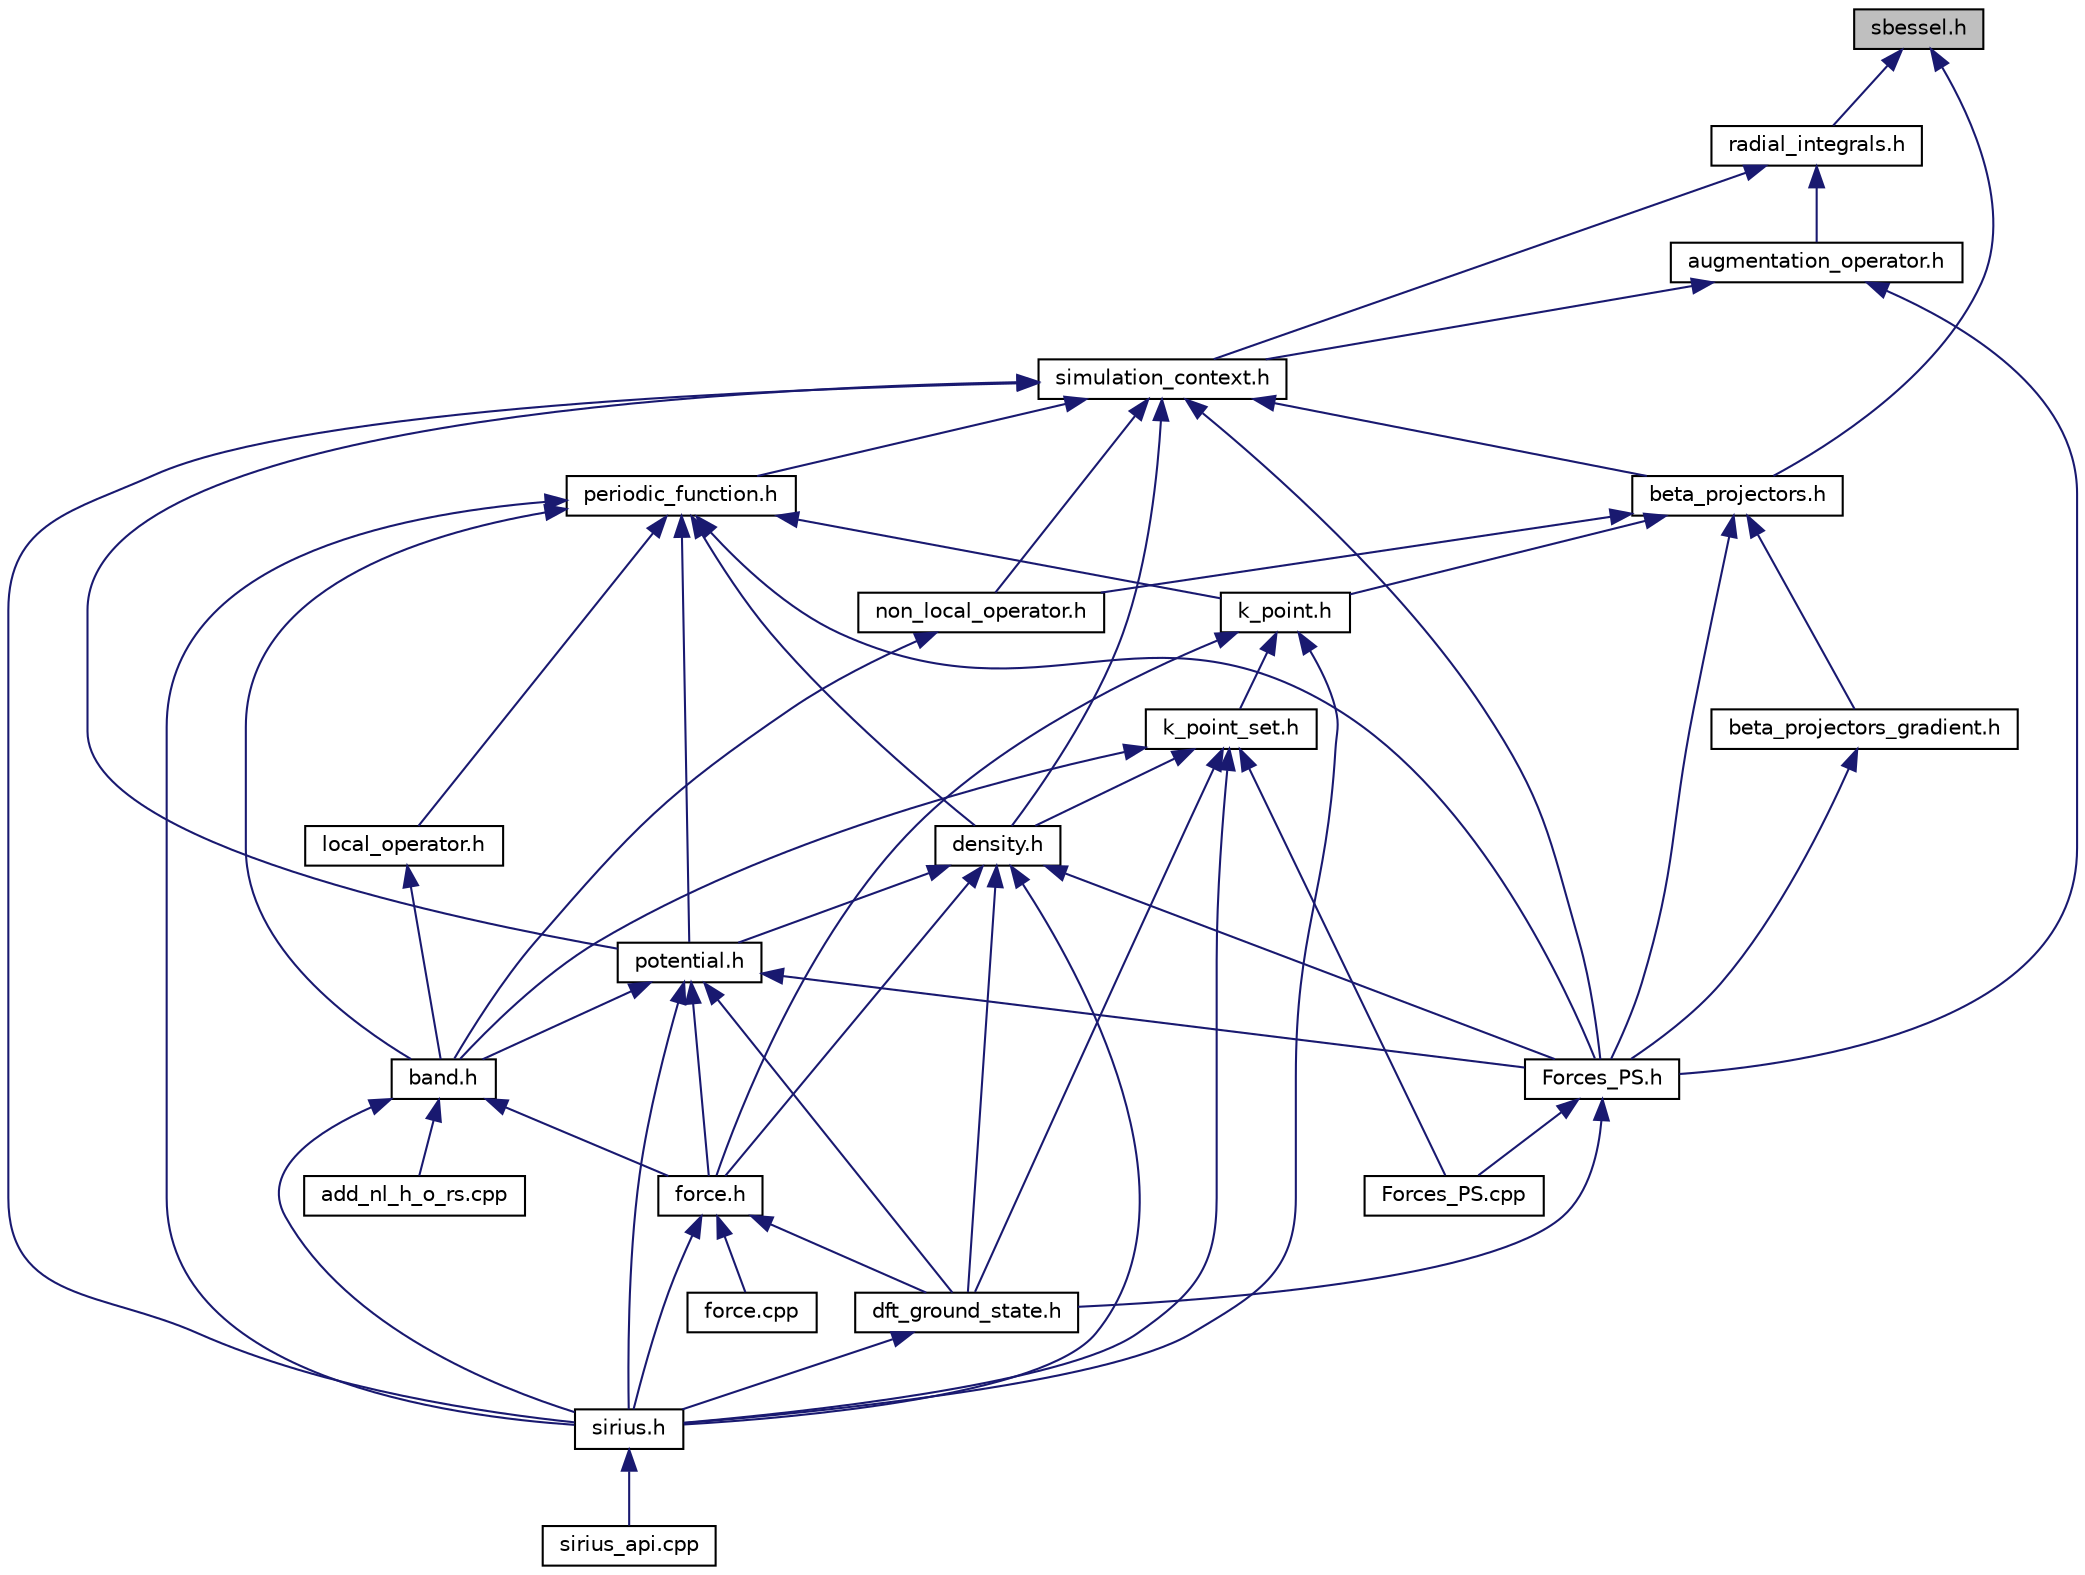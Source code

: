 digraph "sbessel.h"
{
 // INTERACTIVE_SVG=YES
  edge [fontname="Helvetica",fontsize="10",labelfontname="Helvetica",labelfontsize="10"];
  node [fontname="Helvetica",fontsize="10",shape=record];
  Node1 [label="sbessel.h",height=0.2,width=0.4,color="black", fillcolor="grey75", style="filled", fontcolor="black"];
  Node1 -> Node2 [dir="back",color="midnightblue",fontsize="10",style="solid",fontname="Helvetica"];
  Node2 [label="radial_integrals.h",height=0.2,width=0.4,color="black", fillcolor="white", style="filled",URL="$radial__integrals_8h.html",tooltip="Representation of various radial integrals. "];
  Node2 -> Node3 [dir="back",color="midnightblue",fontsize="10",style="solid",fontname="Helvetica"];
  Node3 [label="augmentation_operator.h",height=0.2,width=0.4,color="black", fillcolor="white", style="filled",URL="$augmentation__operator_8h.html",tooltip="Contains implementation of sirius::Augmentation_operator class. "];
  Node3 -> Node4 [dir="back",color="midnightblue",fontsize="10",style="solid",fontname="Helvetica"];
  Node4 [label="simulation_context.h",height=0.2,width=0.4,color="black", fillcolor="white", style="filled",URL="$simulation__context_8h.html",tooltip="Contains definition and implementation of Simulation_parameters and Simulation_context classes..."];
  Node4 -> Node5 [dir="back",color="midnightblue",fontsize="10",style="solid",fontname="Helvetica"];
  Node5 [label="periodic_function.h",height=0.2,width=0.4,color="black", fillcolor="white", style="filled",URL="$periodic__function_8h.html",tooltip="Contains declaration and partial implementation of sirius::Periodic_function class. "];
  Node5 -> Node6 [dir="back",color="midnightblue",fontsize="10",style="solid",fontname="Helvetica"];
  Node6 [label="band.h",height=0.2,width=0.4,color="black", fillcolor="white", style="filled",URL="$band_8h.html",tooltip="Contains declaration and partial implementation of sirius::Band class. "];
  Node6 -> Node7 [dir="back",color="midnightblue",fontsize="10",style="solid",fontname="Helvetica"];
  Node7 [label="add_nl_h_o_rs.cpp",height=0.2,width=0.4,color="black", fillcolor="white", style="filled",URL="$add__nl__h__o__rs_8cpp_source.html"];
  Node6 -> Node8 [dir="back",color="midnightblue",fontsize="10",style="solid",fontname="Helvetica"];
  Node8 [label="force.h",height=0.2,width=0.4,color="black", fillcolor="white", style="filled",URL="$force_8h.html",tooltip="Contains definition of sirius::Force class. "];
  Node8 -> Node9 [dir="back",color="midnightblue",fontsize="10",style="solid",fontname="Helvetica"];
  Node9 [label="dft_ground_state.h",height=0.2,width=0.4,color="black", fillcolor="white", style="filled",URL="$dft__ground__state_8h.html",tooltip="Contains definition and partial implementation of sirius::DFT_ground_state class. ..."];
  Node9 -> Node10 [dir="back",color="midnightblue",fontsize="10",style="solid",fontname="Helvetica"];
  Node10 [label="sirius.h",height=0.2,width=0.4,color="black", fillcolor="white", style="filled",URL="$sirius_8h.html",tooltip="\"All-in-one\" include file. "];
  Node10 -> Node11 [dir="back",color="midnightblue",fontsize="10",style="solid",fontname="Helvetica"];
  Node11 [label="sirius_api.cpp",height=0.2,width=0.4,color="black", fillcolor="white", style="filled",URL="$sirius__api_8cpp.html",tooltip="Fortran API. "];
  Node8 -> Node12 [dir="back",color="midnightblue",fontsize="10",style="solid",fontname="Helvetica"];
  Node12 [label="force.cpp",height=0.2,width=0.4,color="black", fillcolor="white", style="filled",URL="$force_8cpp.html",tooltip="Contains implementation of sirius::Force class. "];
  Node8 -> Node10 [dir="back",color="midnightblue",fontsize="10",style="solid",fontname="Helvetica"];
  Node6 -> Node10 [dir="back",color="midnightblue",fontsize="10",style="solid",fontname="Helvetica"];
  Node5 -> Node13 [dir="back",color="midnightblue",fontsize="10",style="solid",fontname="Helvetica"];
  Node13 [label="k_point.h",height=0.2,width=0.4,color="black", fillcolor="white", style="filled",URL="$k__point_8h.html",tooltip="Contains definition and partial implementation of sirius::K_point class. "];
  Node13 -> Node14 [dir="back",color="midnightblue",fontsize="10",style="solid",fontname="Helvetica"];
  Node14 [label="k_point_set.h",height=0.2,width=0.4,color="black", fillcolor="white", style="filled",URL="$k__point__set_8h.html",tooltip="Contains declaration and partial implementation of sirius::K_point_set class. "];
  Node14 -> Node6 [dir="back",color="midnightblue",fontsize="10",style="solid",fontname="Helvetica"];
  Node14 -> Node15 [dir="back",color="midnightblue",fontsize="10",style="solid",fontname="Helvetica"];
  Node15 [label="density.h",height=0.2,width=0.4,color="black", fillcolor="white", style="filled",URL="$density_8h.html",tooltip="Contains definition and partial implementation of sirius::Density class. "];
  Node15 -> Node16 [dir="back",color="midnightblue",fontsize="10",style="solid",fontname="Helvetica"];
  Node16 [label="potential.h",height=0.2,width=0.4,color="black", fillcolor="white", style="filled",URL="$potential_8h.html",tooltip="Contains declaration and partial implementation of sirius::Potential class. "];
  Node16 -> Node6 [dir="back",color="midnightblue",fontsize="10",style="solid",fontname="Helvetica"];
  Node16 -> Node9 [dir="back",color="midnightblue",fontsize="10",style="solid",fontname="Helvetica"];
  Node16 -> Node8 [dir="back",color="midnightblue",fontsize="10",style="solid",fontname="Helvetica"];
  Node16 -> Node17 [dir="back",color="midnightblue",fontsize="10",style="solid",fontname="Helvetica"];
  Node17 [label="Forces_PS.h",height=0.2,width=0.4,color="black", fillcolor="white", style="filled",URL="$_forces___p_s_8h_source.html"];
  Node17 -> Node9 [dir="back",color="midnightblue",fontsize="10",style="solid",fontname="Helvetica"];
  Node17 -> Node18 [dir="back",color="midnightblue",fontsize="10",style="solid",fontname="Helvetica"];
  Node18 [label="Forces_PS.cpp",height=0.2,width=0.4,color="black", fillcolor="white", style="filled",URL="$_forces___p_s_8cpp_source.html"];
  Node16 -> Node10 [dir="back",color="midnightblue",fontsize="10",style="solid",fontname="Helvetica"];
  Node15 -> Node9 [dir="back",color="midnightblue",fontsize="10",style="solid",fontname="Helvetica"];
  Node15 -> Node8 [dir="back",color="midnightblue",fontsize="10",style="solid",fontname="Helvetica"];
  Node15 -> Node17 [dir="back",color="midnightblue",fontsize="10",style="solid",fontname="Helvetica"];
  Node15 -> Node10 [dir="back",color="midnightblue",fontsize="10",style="solid",fontname="Helvetica"];
  Node14 -> Node9 [dir="back",color="midnightblue",fontsize="10",style="solid",fontname="Helvetica"];
  Node14 -> Node18 [dir="back",color="midnightblue",fontsize="10",style="solid",fontname="Helvetica"];
  Node14 -> Node10 [dir="back",color="midnightblue",fontsize="10",style="solid",fontname="Helvetica"];
  Node13 -> Node8 [dir="back",color="midnightblue",fontsize="10",style="solid",fontname="Helvetica"];
  Node13 -> Node10 [dir="back",color="midnightblue",fontsize="10",style="solid",fontname="Helvetica"];
  Node5 -> Node16 [dir="back",color="midnightblue",fontsize="10",style="solid",fontname="Helvetica"];
  Node5 -> Node15 [dir="back",color="midnightblue",fontsize="10",style="solid",fontname="Helvetica"];
  Node5 -> Node19 [dir="back",color="midnightblue",fontsize="10",style="solid",fontname="Helvetica"];
  Node19 [label="local_operator.h",height=0.2,width=0.4,color="black", fillcolor="white", style="filled",URL="$local__operator_8h.html",tooltip="Contains declaration and implementation of sirius::Local_operator class. "];
  Node19 -> Node6 [dir="back",color="midnightblue",fontsize="10",style="solid",fontname="Helvetica"];
  Node5 -> Node17 [dir="back",color="midnightblue",fontsize="10",style="solid",fontname="Helvetica"];
  Node5 -> Node10 [dir="back",color="midnightblue",fontsize="10",style="solid",fontname="Helvetica"];
  Node4 -> Node20 [dir="back",color="midnightblue",fontsize="10",style="solid",fontname="Helvetica"];
  Node20 [label="beta_projectors.h",height=0.2,width=0.4,color="black", fillcolor="white", style="filled",URL="$beta__projectors_8h.html",tooltip="Contains declaration and implementation of sirius::Beta_projectors class. "];
  Node20 -> Node13 [dir="back",color="midnightblue",fontsize="10",style="solid",fontname="Helvetica"];
  Node20 -> Node21 [dir="back",color="midnightblue",fontsize="10",style="solid",fontname="Helvetica"];
  Node21 [label="non_local_operator.h",height=0.2,width=0.4,color="black", fillcolor="white", style="filled",URL="$non__local__operator_8h.html",tooltip="Contains declaration and implementation of sirius::Non_local_operator class. "];
  Node21 -> Node6 [dir="back",color="midnightblue",fontsize="10",style="solid",fontname="Helvetica"];
  Node20 -> Node22 [dir="back",color="midnightblue",fontsize="10",style="solid",fontname="Helvetica"];
  Node22 [label="beta_projectors_gradient.h",height=0.2,width=0.4,color="black", fillcolor="white", style="filled",URL="$beta__projectors__gradient_8h_source.html"];
  Node22 -> Node17 [dir="back",color="midnightblue",fontsize="10",style="solid",fontname="Helvetica"];
  Node20 -> Node17 [dir="back",color="midnightblue",fontsize="10",style="solid",fontname="Helvetica"];
  Node4 -> Node16 [dir="back",color="midnightblue",fontsize="10",style="solid",fontname="Helvetica"];
  Node4 -> Node15 [dir="back",color="midnightblue",fontsize="10",style="solid",fontname="Helvetica"];
  Node4 -> Node21 [dir="back",color="midnightblue",fontsize="10",style="solid",fontname="Helvetica"];
  Node4 -> Node17 [dir="back",color="midnightblue",fontsize="10",style="solid",fontname="Helvetica"];
  Node4 -> Node10 [dir="back",color="midnightblue",fontsize="10",style="solid",fontname="Helvetica"];
  Node3 -> Node17 [dir="back",color="midnightblue",fontsize="10",style="solid",fontname="Helvetica"];
  Node2 -> Node4 [dir="back",color="midnightblue",fontsize="10",style="solid",fontname="Helvetica"];
  Node1 -> Node20 [dir="back",color="midnightblue",fontsize="10",style="solid",fontname="Helvetica"];
}
